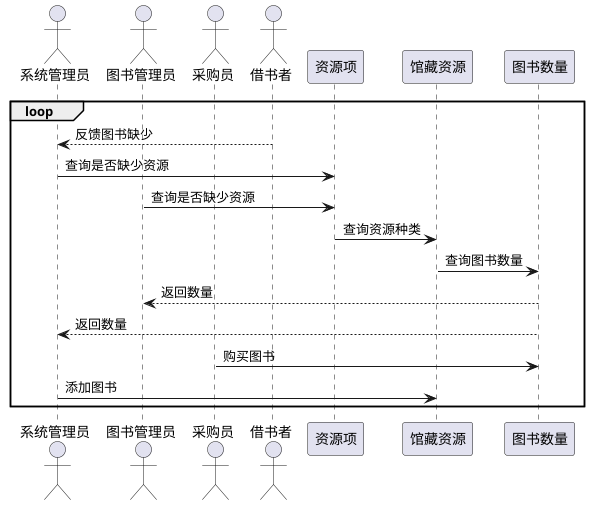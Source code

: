 @startuml
actor 系统管理员
actor 图书管理员
actor  采购员
actor 借书者
 loop
借书者-->系统管理员:反馈图书缺少
系统管理员->资源项:查询是否缺少资源
图书管理员->资源项:查询是否缺少资源
资源项->馆藏资源:查询资源种类
馆藏资源->图书数量:查询图书数量
图书数量-->图书管理员:返回数量
图书数量-->系统管理员:返回数量
采购员->图书数量:购买图书
系统管理员->馆藏资源:添加图书
end
@enduml